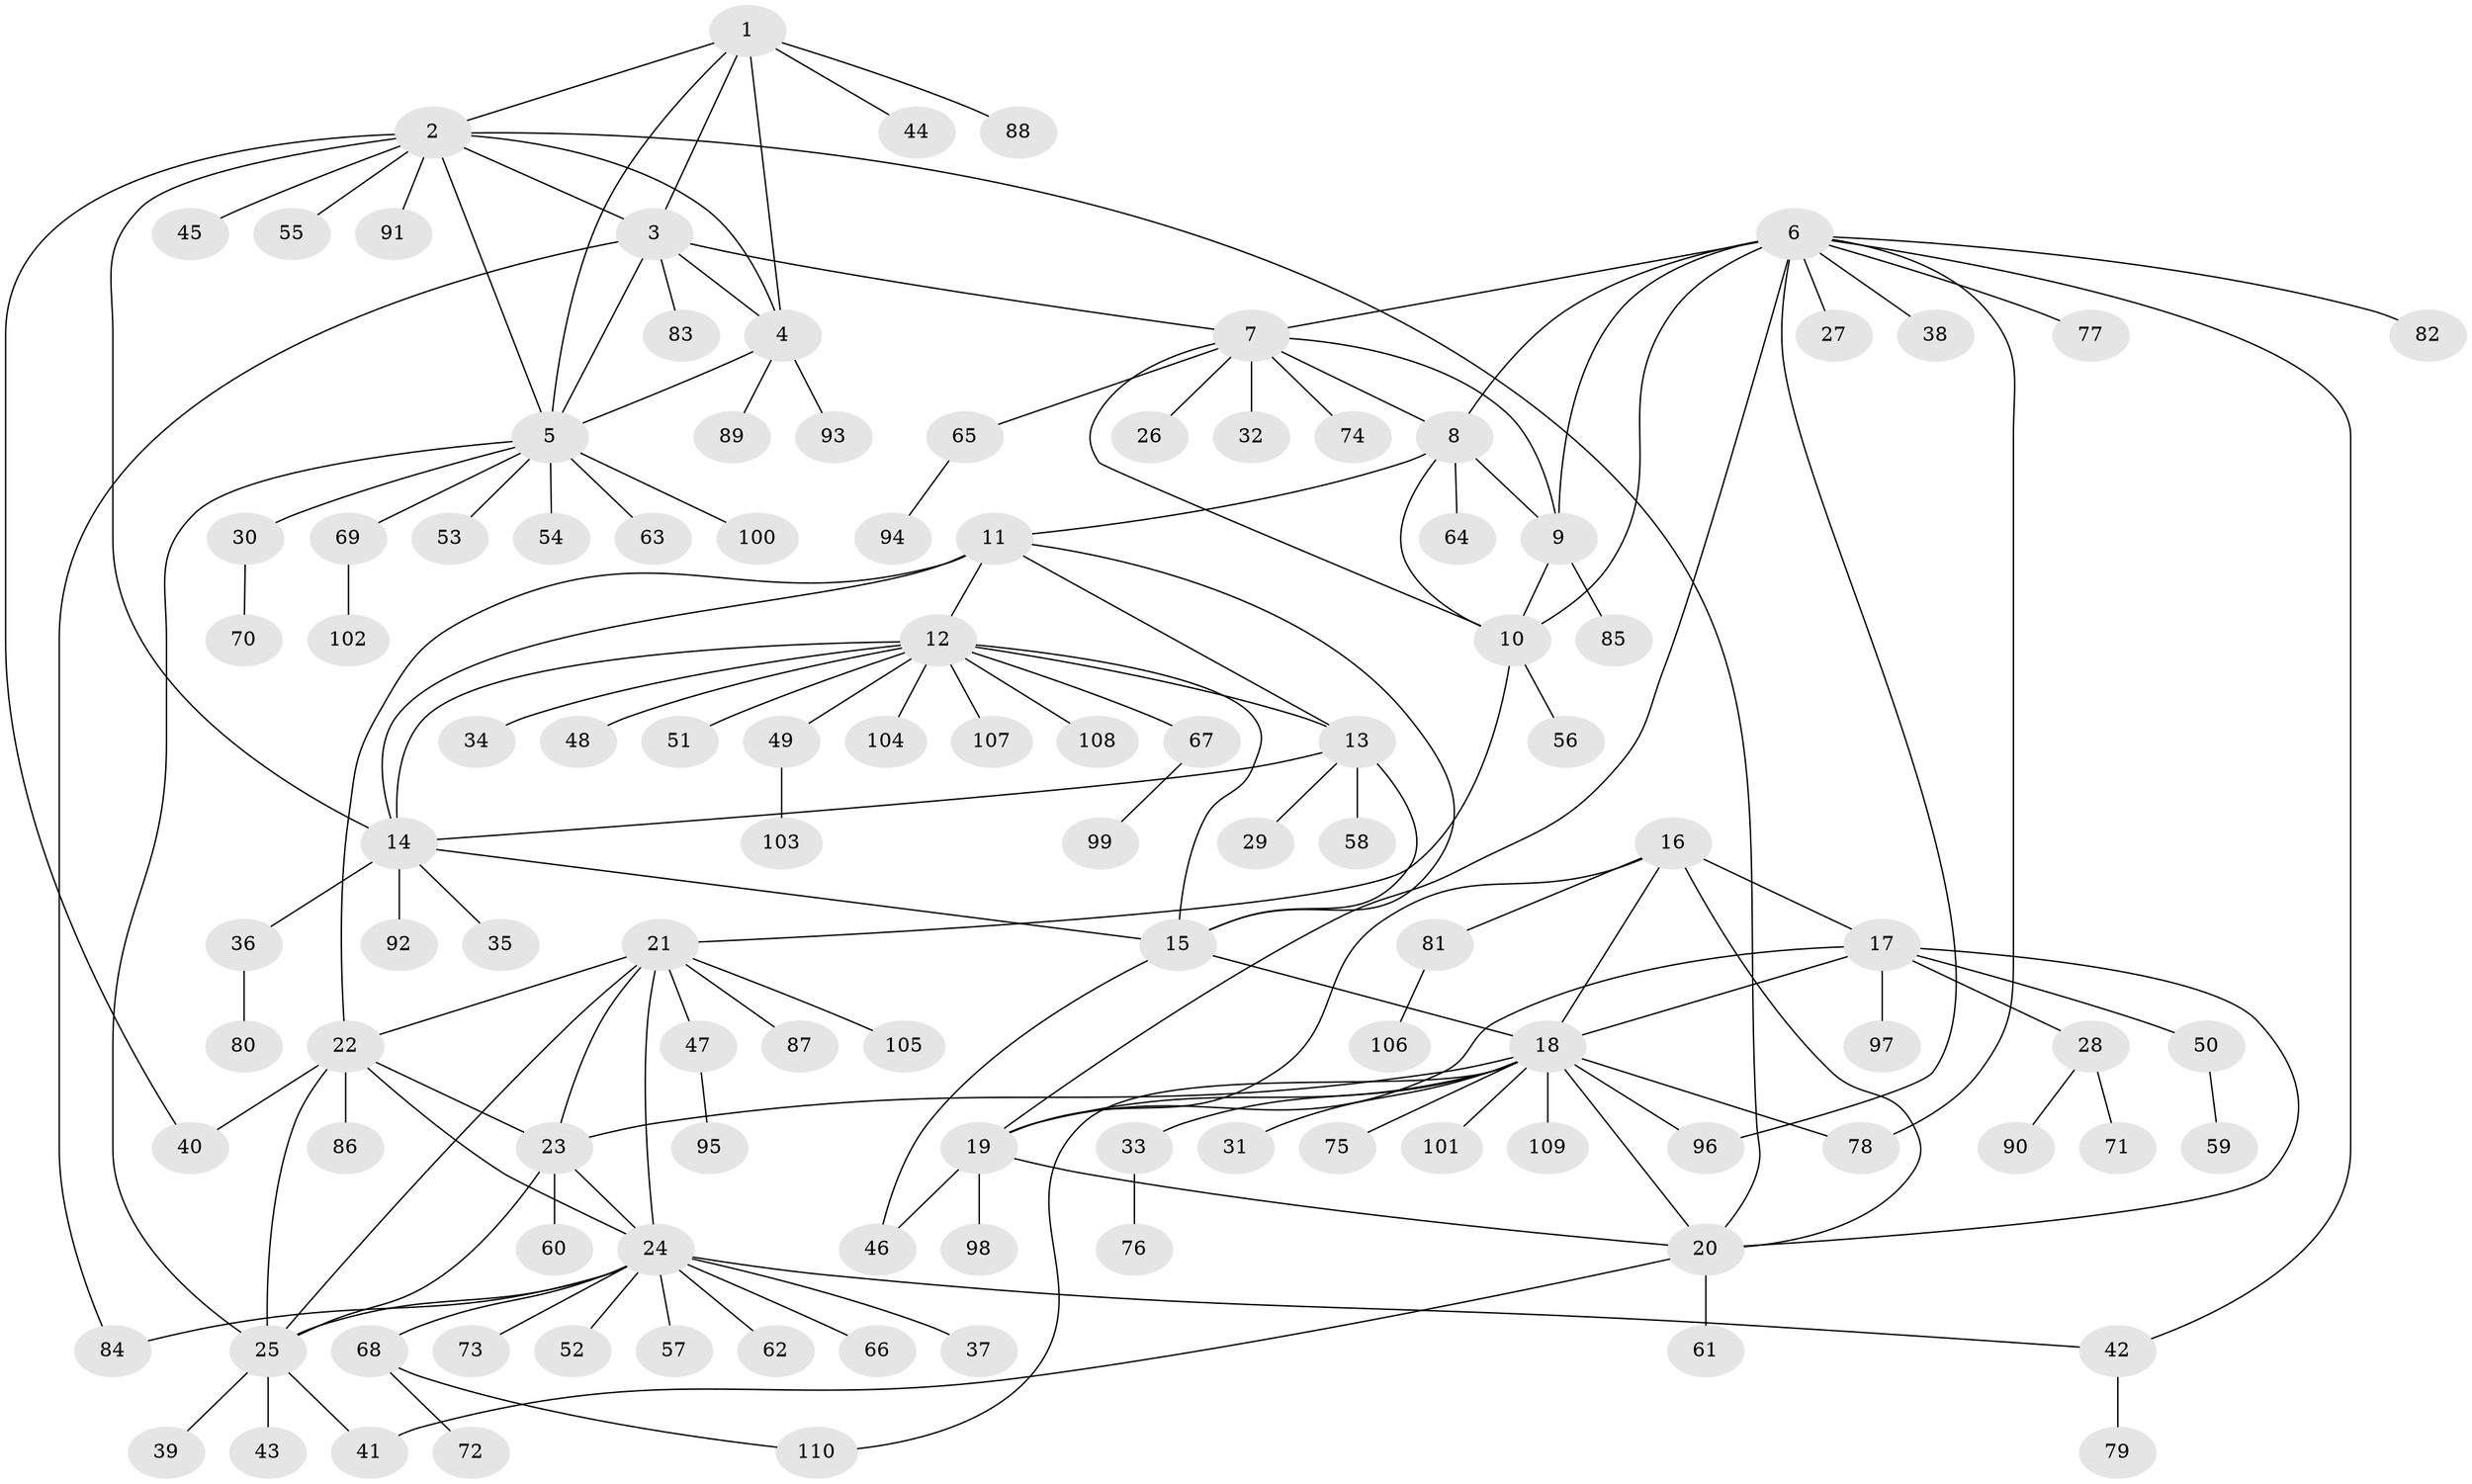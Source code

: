 // coarse degree distribution, {5: 0.06818181818181818, 1: 0.8409090909090909, 4: 0.022727272727272728, 13: 0.022727272727272728, 6: 0.022727272727272728, 17: 0.022727272727272728}
// Generated by graph-tools (version 1.1) at 2025/58/03/04/25 21:58:23]
// undirected, 110 vertices, 153 edges
graph export_dot {
graph [start="1"]
  node [color=gray90,style=filled];
  1;
  2;
  3;
  4;
  5;
  6;
  7;
  8;
  9;
  10;
  11;
  12;
  13;
  14;
  15;
  16;
  17;
  18;
  19;
  20;
  21;
  22;
  23;
  24;
  25;
  26;
  27;
  28;
  29;
  30;
  31;
  32;
  33;
  34;
  35;
  36;
  37;
  38;
  39;
  40;
  41;
  42;
  43;
  44;
  45;
  46;
  47;
  48;
  49;
  50;
  51;
  52;
  53;
  54;
  55;
  56;
  57;
  58;
  59;
  60;
  61;
  62;
  63;
  64;
  65;
  66;
  67;
  68;
  69;
  70;
  71;
  72;
  73;
  74;
  75;
  76;
  77;
  78;
  79;
  80;
  81;
  82;
  83;
  84;
  85;
  86;
  87;
  88;
  89;
  90;
  91;
  92;
  93;
  94;
  95;
  96;
  97;
  98;
  99;
  100;
  101;
  102;
  103;
  104;
  105;
  106;
  107;
  108;
  109;
  110;
  1 -- 2;
  1 -- 3;
  1 -- 4;
  1 -- 5;
  1 -- 44;
  1 -- 88;
  2 -- 3;
  2 -- 4;
  2 -- 5;
  2 -- 14;
  2 -- 20;
  2 -- 40;
  2 -- 45;
  2 -- 55;
  2 -- 91;
  3 -- 4;
  3 -- 5;
  3 -- 7;
  3 -- 83;
  3 -- 84;
  4 -- 5;
  4 -- 89;
  4 -- 93;
  5 -- 25;
  5 -- 30;
  5 -- 53;
  5 -- 54;
  5 -- 63;
  5 -- 69;
  5 -- 100;
  6 -- 7;
  6 -- 8;
  6 -- 9;
  6 -- 10;
  6 -- 19;
  6 -- 27;
  6 -- 38;
  6 -- 42;
  6 -- 77;
  6 -- 78;
  6 -- 82;
  6 -- 96;
  7 -- 8;
  7 -- 9;
  7 -- 10;
  7 -- 26;
  7 -- 32;
  7 -- 65;
  7 -- 74;
  8 -- 9;
  8 -- 10;
  8 -- 11;
  8 -- 64;
  9 -- 10;
  9 -- 85;
  10 -- 21;
  10 -- 56;
  11 -- 12;
  11 -- 13;
  11 -- 14;
  11 -- 15;
  11 -- 22;
  12 -- 13;
  12 -- 14;
  12 -- 15;
  12 -- 34;
  12 -- 48;
  12 -- 49;
  12 -- 51;
  12 -- 67;
  12 -- 104;
  12 -- 107;
  12 -- 108;
  13 -- 14;
  13 -- 15;
  13 -- 29;
  13 -- 58;
  14 -- 15;
  14 -- 35;
  14 -- 36;
  14 -- 92;
  15 -- 18;
  15 -- 46;
  16 -- 17;
  16 -- 18;
  16 -- 19;
  16 -- 20;
  16 -- 81;
  17 -- 18;
  17 -- 19;
  17 -- 20;
  17 -- 28;
  17 -- 50;
  17 -- 97;
  18 -- 19;
  18 -- 20;
  18 -- 23;
  18 -- 31;
  18 -- 33;
  18 -- 75;
  18 -- 78;
  18 -- 96;
  18 -- 101;
  18 -- 109;
  18 -- 110;
  19 -- 20;
  19 -- 46;
  19 -- 98;
  20 -- 41;
  20 -- 61;
  21 -- 22;
  21 -- 23;
  21 -- 24;
  21 -- 25;
  21 -- 47;
  21 -- 87;
  21 -- 105;
  22 -- 23;
  22 -- 24;
  22 -- 25;
  22 -- 40;
  22 -- 86;
  23 -- 24;
  23 -- 25;
  23 -- 60;
  24 -- 25;
  24 -- 37;
  24 -- 42;
  24 -- 52;
  24 -- 57;
  24 -- 62;
  24 -- 66;
  24 -- 68;
  24 -- 73;
  24 -- 84;
  25 -- 39;
  25 -- 41;
  25 -- 43;
  28 -- 71;
  28 -- 90;
  30 -- 70;
  33 -- 76;
  36 -- 80;
  42 -- 79;
  47 -- 95;
  49 -- 103;
  50 -- 59;
  65 -- 94;
  67 -- 99;
  68 -- 72;
  68 -- 110;
  69 -- 102;
  81 -- 106;
}
